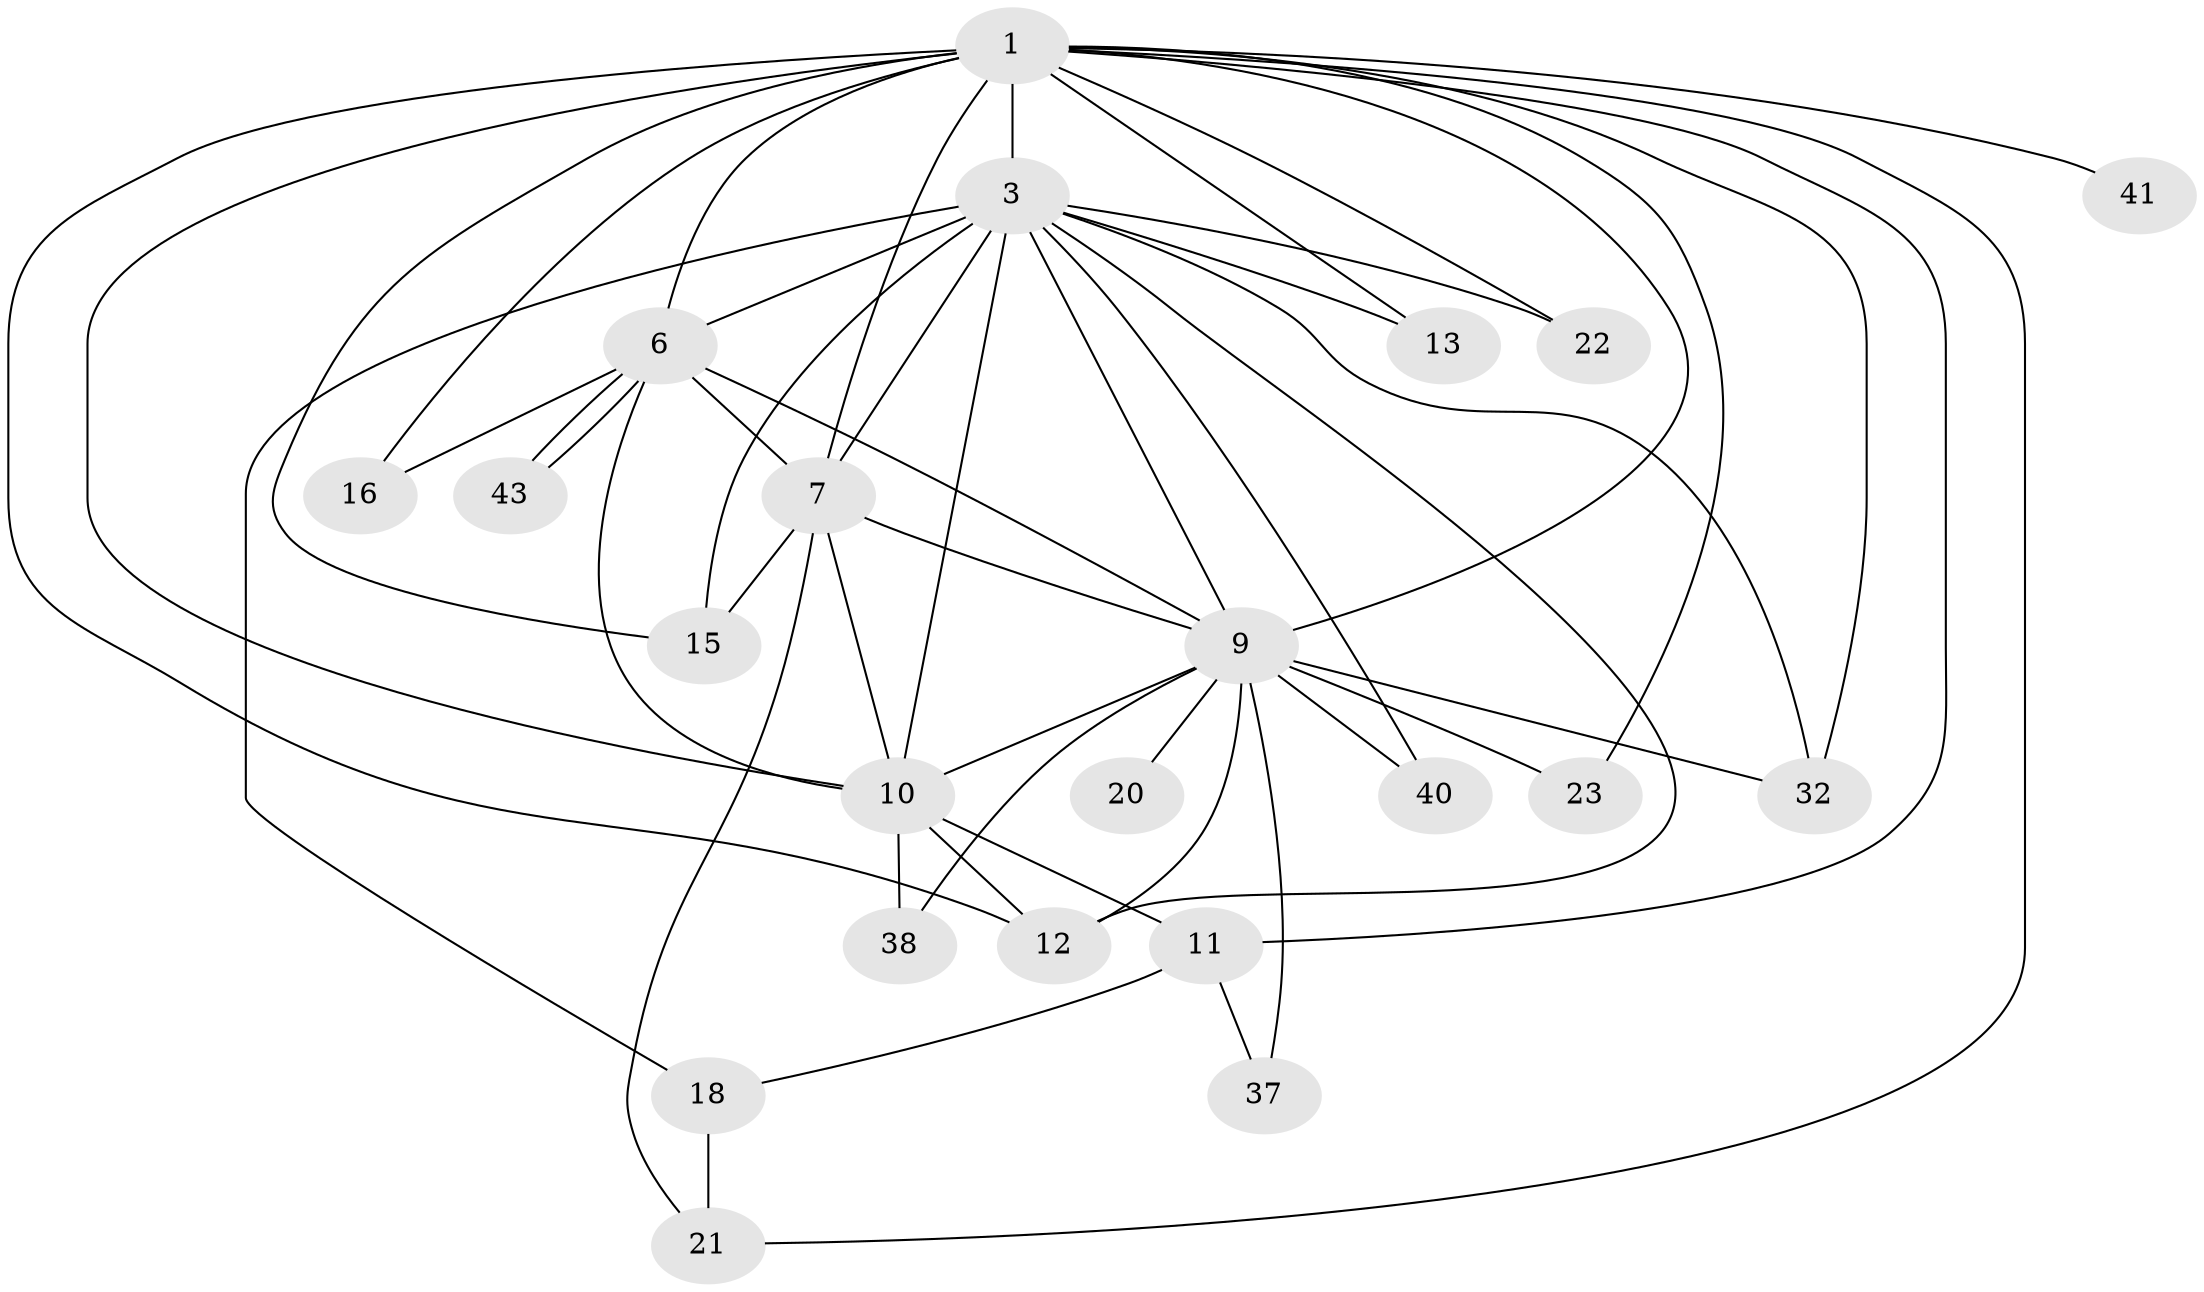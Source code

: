 // original degree distribution, {15: 0.03636363636363636, 13: 0.01818181818181818, 23: 0.01818181818181818, 16: 0.03636363636363636, 17: 0.01818181818181818, 12: 0.01818181818181818, 19: 0.01818181818181818, 14: 0.01818181818181818, 5: 0.01818181818181818, 4: 0.01818181818181818, 2: 0.5636363636363636, 3: 0.2, 6: 0.01818181818181818}
// Generated by graph-tools (version 1.1) at 2025/17/03/04/25 18:17:45]
// undirected, 22 vertices, 50 edges
graph export_dot {
graph [start="1"]
  node [color=gray90,style=filled];
  1 [super="+2"];
  3 [super="+55+24+14+35+8+25+19"];
  6 [super="+33+30"];
  7 [super="+39+51+53+45"];
  9 [super="+17"];
  10;
  11 [super="+34"];
  12 [super="+49+46"];
  13;
  15;
  16 [super="+29"];
  18 [super="+54"];
  20;
  21;
  22;
  23;
  32;
  37;
  38;
  40;
  41;
  43;
  1 -- 3 [weight=13];
  1 -- 6 [weight=6];
  1 -- 7 [weight=6];
  1 -- 9 [weight=7];
  1 -- 10 [weight=4];
  1 -- 23;
  1 -- 32;
  1 -- 11 [weight=2];
  1 -- 41 [weight=2];
  1 -- 12;
  1 -- 13;
  1 -- 15;
  1 -- 16 [weight=2];
  1 -- 21;
  1 -- 22;
  3 -- 6 [weight=3];
  3 -- 7 [weight=3];
  3 -- 9 [weight=4];
  3 -- 10 [weight=4];
  3 -- 12;
  3 -- 13;
  3 -- 18;
  3 -- 22;
  3 -- 15;
  3 -- 32;
  3 -- 40;
  6 -- 7 [weight=2];
  6 -- 9 [weight=2];
  6 -- 10;
  6 -- 43;
  6 -- 43;
  6 -- 16;
  7 -- 9;
  7 -- 10;
  7 -- 15;
  7 -- 21;
  9 -- 10;
  9 -- 20 [weight=2];
  9 -- 23;
  9 -- 32;
  9 -- 37;
  9 -- 38;
  9 -- 40;
  9 -- 12;
  10 -- 11;
  10 -- 38;
  10 -- 12;
  11 -- 18;
  11 -- 37;
  18 -- 21;
}
